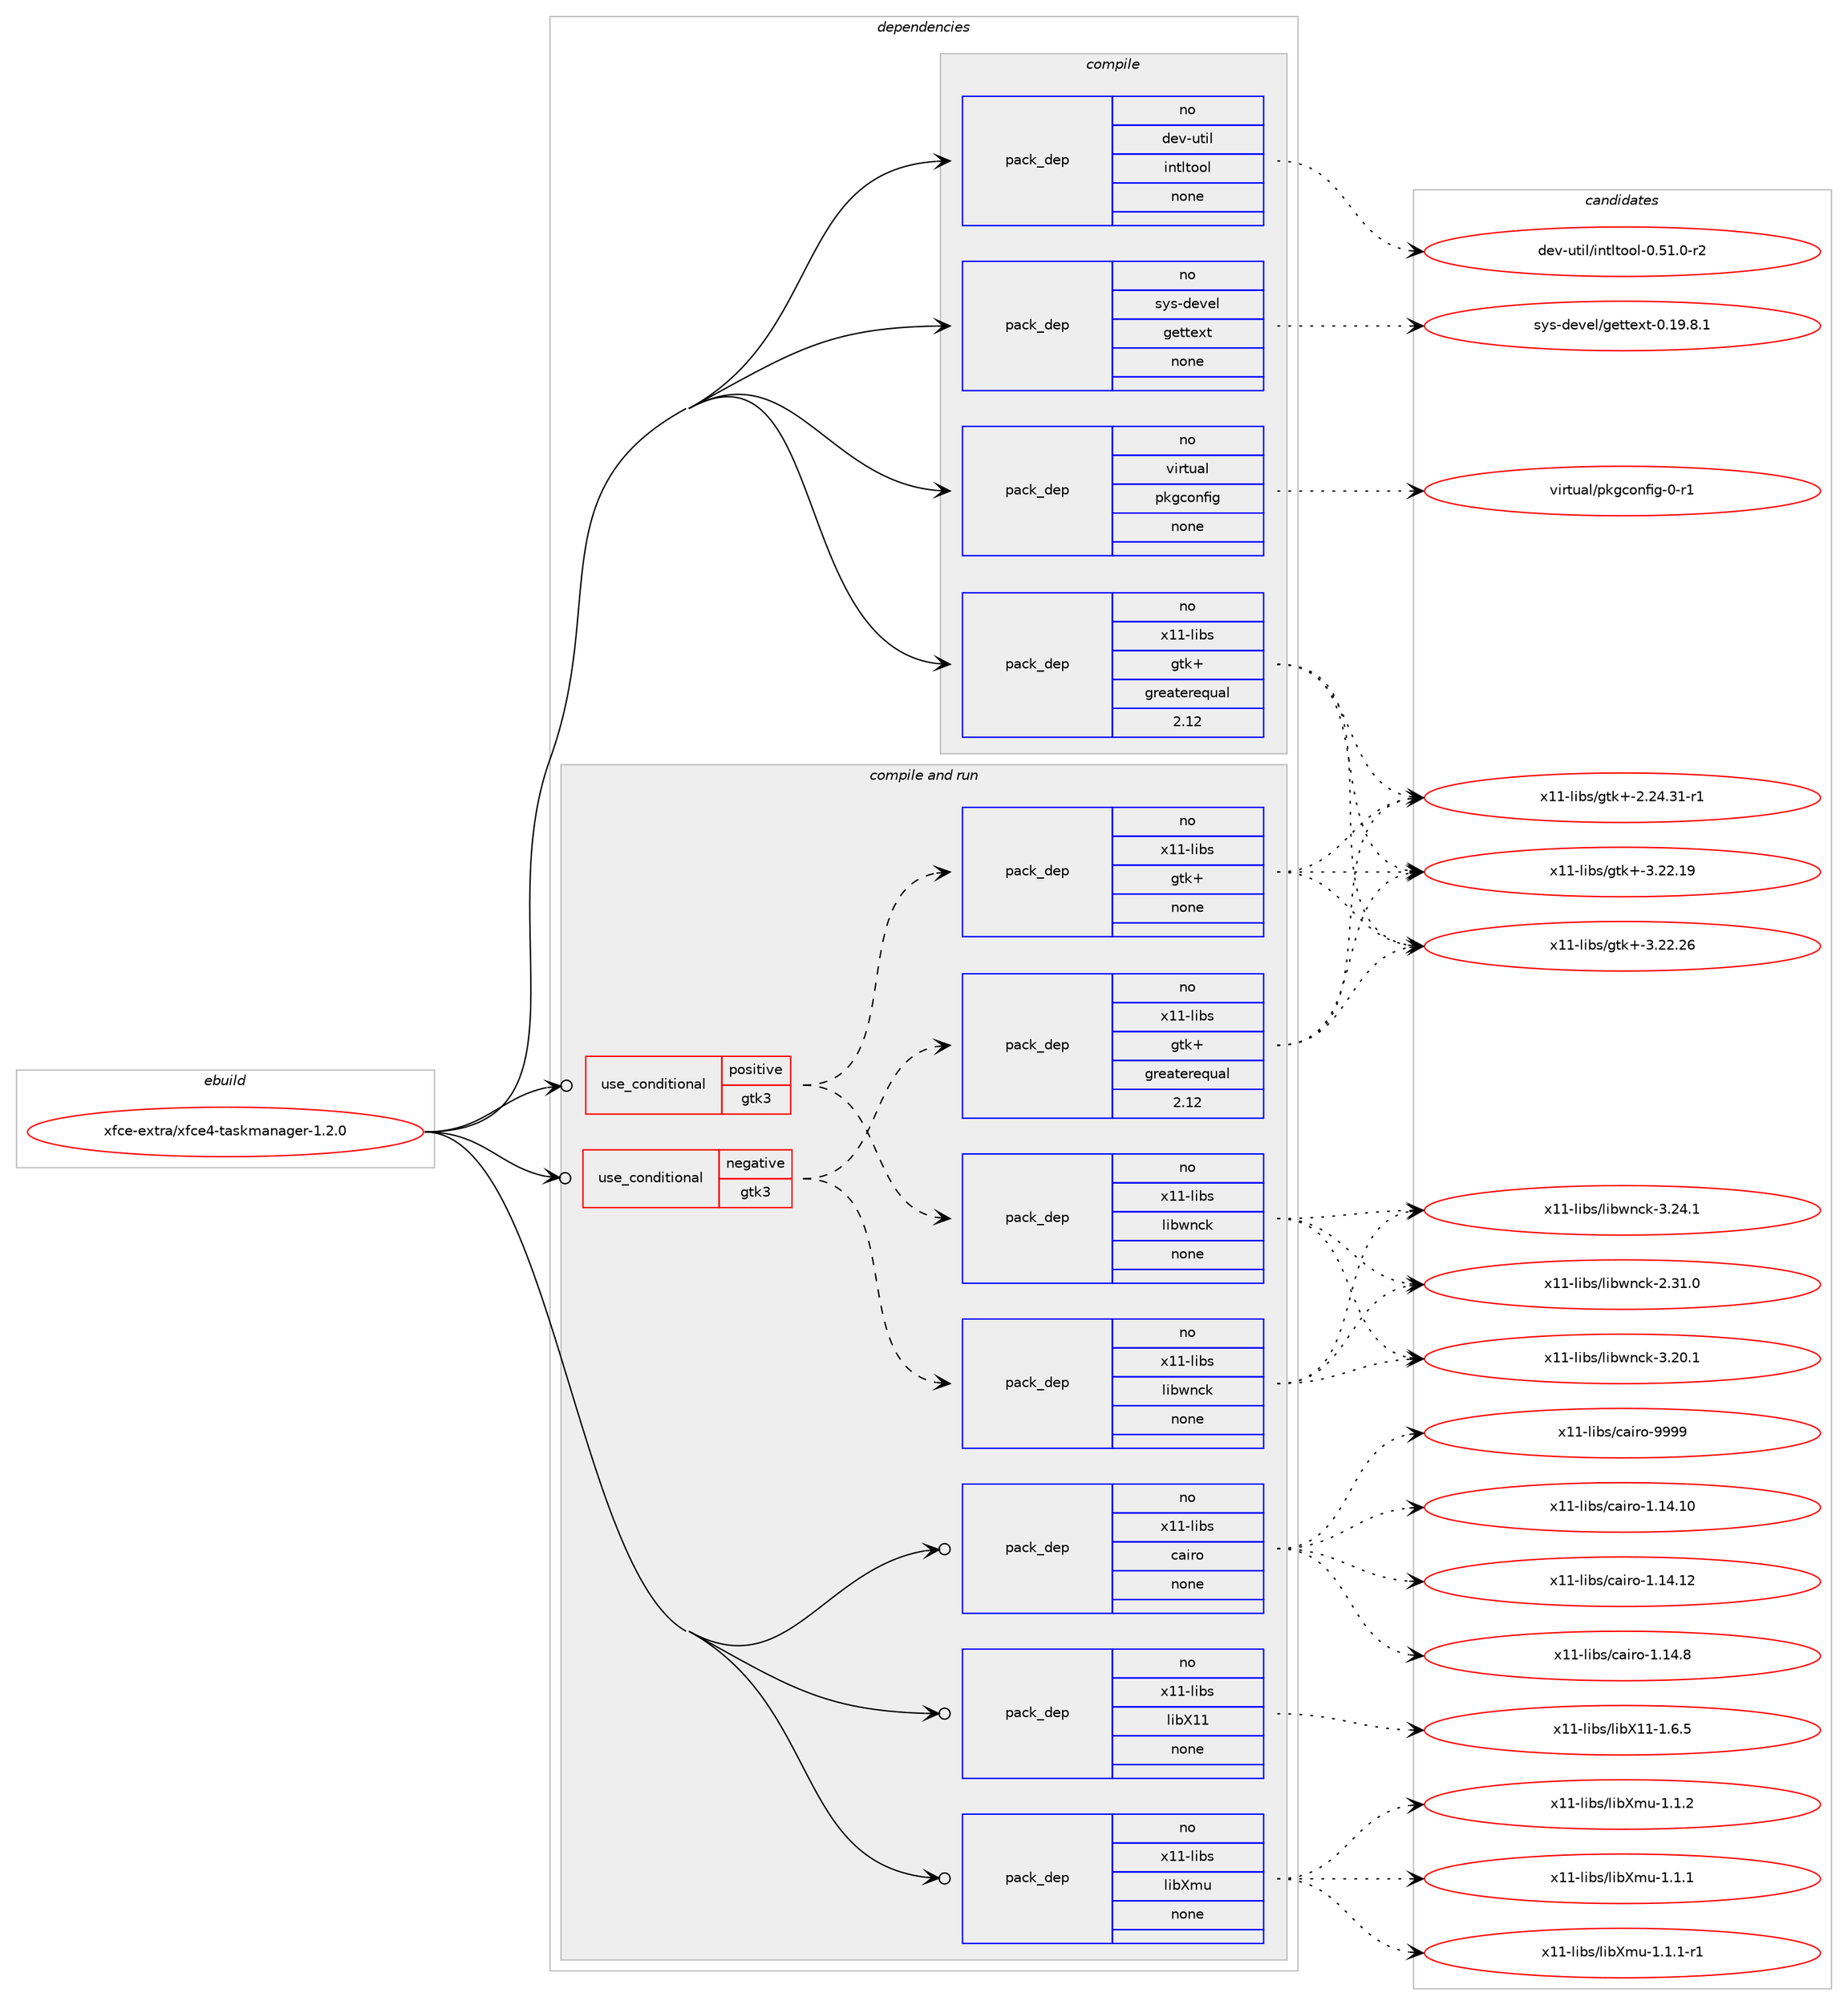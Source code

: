 digraph prolog {

# *************
# Graph options
# *************

newrank=true;
concentrate=true;
compound=true;
graph [rankdir=LR,fontname=Helvetica,fontsize=10,ranksep=1.5];#, ranksep=2.5, nodesep=0.2];
edge  [arrowhead=vee];
node  [fontname=Helvetica,fontsize=10];

# **********
# The ebuild
# **********

subgraph cluster_leftcol {
color=gray;
rank=same;
label=<<i>ebuild</i>>;
id [label="xfce-extra/xfce4-taskmanager-1.2.0", color=red, width=4, href="../xfce-extra/xfce4-taskmanager-1.2.0.svg"];
}

# ****************
# The dependencies
# ****************

subgraph cluster_midcol {
color=gray;
label=<<i>dependencies</i>>;
subgraph cluster_compile {
fillcolor="#eeeeee";
style=filled;
label=<<i>compile</i>>;
subgraph pack6590 {
dependency7515 [label=<<TABLE BORDER="0" CELLBORDER="1" CELLSPACING="0" CELLPADDING="4" WIDTH="220"><TR><TD ROWSPAN="6" CELLPADDING="30">pack_dep</TD></TR><TR><TD WIDTH="110">no</TD></TR><TR><TD>dev-util</TD></TR><TR><TD>intltool</TD></TR><TR><TD>none</TD></TR><TR><TD></TD></TR></TABLE>>, shape=none, color=blue];
}
id:e -> dependency7515:w [weight=20,style="solid",arrowhead="vee"];
subgraph pack6591 {
dependency7516 [label=<<TABLE BORDER="0" CELLBORDER="1" CELLSPACING="0" CELLPADDING="4" WIDTH="220"><TR><TD ROWSPAN="6" CELLPADDING="30">pack_dep</TD></TR><TR><TD WIDTH="110">no</TD></TR><TR><TD>sys-devel</TD></TR><TR><TD>gettext</TD></TR><TR><TD>none</TD></TR><TR><TD></TD></TR></TABLE>>, shape=none, color=blue];
}
id:e -> dependency7516:w [weight=20,style="solid",arrowhead="vee"];
subgraph pack6592 {
dependency7517 [label=<<TABLE BORDER="0" CELLBORDER="1" CELLSPACING="0" CELLPADDING="4" WIDTH="220"><TR><TD ROWSPAN="6" CELLPADDING="30">pack_dep</TD></TR><TR><TD WIDTH="110">no</TD></TR><TR><TD>virtual</TD></TR><TR><TD>pkgconfig</TD></TR><TR><TD>none</TD></TR><TR><TD></TD></TR></TABLE>>, shape=none, color=blue];
}
id:e -> dependency7517:w [weight=20,style="solid",arrowhead="vee"];
subgraph pack6593 {
dependency7518 [label=<<TABLE BORDER="0" CELLBORDER="1" CELLSPACING="0" CELLPADDING="4" WIDTH="220"><TR><TD ROWSPAN="6" CELLPADDING="30">pack_dep</TD></TR><TR><TD WIDTH="110">no</TD></TR><TR><TD>x11-libs</TD></TR><TR><TD>gtk+</TD></TR><TR><TD>greaterequal</TD></TR><TR><TD>2.12</TD></TR></TABLE>>, shape=none, color=blue];
}
id:e -> dependency7518:w [weight=20,style="solid",arrowhead="vee"];
}
subgraph cluster_compileandrun {
fillcolor="#eeeeee";
style=filled;
label=<<i>compile and run</i>>;
subgraph cond853 {
dependency7519 [label=<<TABLE BORDER="0" CELLBORDER="1" CELLSPACING="0" CELLPADDING="4"><TR><TD ROWSPAN="3" CELLPADDING="10">use_conditional</TD></TR><TR><TD>negative</TD></TR><TR><TD>gtk3</TD></TR></TABLE>>, shape=none, color=red];
subgraph pack6594 {
dependency7520 [label=<<TABLE BORDER="0" CELLBORDER="1" CELLSPACING="0" CELLPADDING="4" WIDTH="220"><TR><TD ROWSPAN="6" CELLPADDING="30">pack_dep</TD></TR><TR><TD WIDTH="110">no</TD></TR><TR><TD>x11-libs</TD></TR><TR><TD>gtk+</TD></TR><TR><TD>greaterequal</TD></TR><TR><TD>2.12</TD></TR></TABLE>>, shape=none, color=blue];
}
dependency7519:e -> dependency7520:w [weight=20,style="dashed",arrowhead="vee"];
subgraph pack6595 {
dependency7521 [label=<<TABLE BORDER="0" CELLBORDER="1" CELLSPACING="0" CELLPADDING="4" WIDTH="220"><TR><TD ROWSPAN="6" CELLPADDING="30">pack_dep</TD></TR><TR><TD WIDTH="110">no</TD></TR><TR><TD>x11-libs</TD></TR><TR><TD>libwnck</TD></TR><TR><TD>none</TD></TR><TR><TD></TD></TR></TABLE>>, shape=none, color=blue];
}
dependency7519:e -> dependency7521:w [weight=20,style="dashed",arrowhead="vee"];
}
id:e -> dependency7519:w [weight=20,style="solid",arrowhead="odotvee"];
subgraph cond854 {
dependency7522 [label=<<TABLE BORDER="0" CELLBORDER="1" CELLSPACING="0" CELLPADDING="4"><TR><TD ROWSPAN="3" CELLPADDING="10">use_conditional</TD></TR><TR><TD>positive</TD></TR><TR><TD>gtk3</TD></TR></TABLE>>, shape=none, color=red];
subgraph pack6596 {
dependency7523 [label=<<TABLE BORDER="0" CELLBORDER="1" CELLSPACING="0" CELLPADDING="4" WIDTH="220"><TR><TD ROWSPAN="6" CELLPADDING="30">pack_dep</TD></TR><TR><TD WIDTH="110">no</TD></TR><TR><TD>x11-libs</TD></TR><TR><TD>gtk+</TD></TR><TR><TD>none</TD></TR><TR><TD></TD></TR></TABLE>>, shape=none, color=blue];
}
dependency7522:e -> dependency7523:w [weight=20,style="dashed",arrowhead="vee"];
subgraph pack6597 {
dependency7524 [label=<<TABLE BORDER="0" CELLBORDER="1" CELLSPACING="0" CELLPADDING="4" WIDTH="220"><TR><TD ROWSPAN="6" CELLPADDING="30">pack_dep</TD></TR><TR><TD WIDTH="110">no</TD></TR><TR><TD>x11-libs</TD></TR><TR><TD>libwnck</TD></TR><TR><TD>none</TD></TR><TR><TD></TD></TR></TABLE>>, shape=none, color=blue];
}
dependency7522:e -> dependency7524:w [weight=20,style="dashed",arrowhead="vee"];
}
id:e -> dependency7522:w [weight=20,style="solid",arrowhead="odotvee"];
subgraph pack6598 {
dependency7525 [label=<<TABLE BORDER="0" CELLBORDER="1" CELLSPACING="0" CELLPADDING="4" WIDTH="220"><TR><TD ROWSPAN="6" CELLPADDING="30">pack_dep</TD></TR><TR><TD WIDTH="110">no</TD></TR><TR><TD>x11-libs</TD></TR><TR><TD>cairo</TD></TR><TR><TD>none</TD></TR><TR><TD></TD></TR></TABLE>>, shape=none, color=blue];
}
id:e -> dependency7525:w [weight=20,style="solid",arrowhead="odotvee"];
subgraph pack6599 {
dependency7526 [label=<<TABLE BORDER="0" CELLBORDER="1" CELLSPACING="0" CELLPADDING="4" WIDTH="220"><TR><TD ROWSPAN="6" CELLPADDING="30">pack_dep</TD></TR><TR><TD WIDTH="110">no</TD></TR><TR><TD>x11-libs</TD></TR><TR><TD>libX11</TD></TR><TR><TD>none</TD></TR><TR><TD></TD></TR></TABLE>>, shape=none, color=blue];
}
id:e -> dependency7526:w [weight=20,style="solid",arrowhead="odotvee"];
subgraph pack6600 {
dependency7527 [label=<<TABLE BORDER="0" CELLBORDER="1" CELLSPACING="0" CELLPADDING="4" WIDTH="220"><TR><TD ROWSPAN="6" CELLPADDING="30">pack_dep</TD></TR><TR><TD WIDTH="110">no</TD></TR><TR><TD>x11-libs</TD></TR><TR><TD>libXmu</TD></TR><TR><TD>none</TD></TR><TR><TD></TD></TR></TABLE>>, shape=none, color=blue];
}
id:e -> dependency7527:w [weight=20,style="solid",arrowhead="odotvee"];
}
subgraph cluster_run {
fillcolor="#eeeeee";
style=filled;
label=<<i>run</i>>;
}
}

# **************
# The candidates
# **************

subgraph cluster_choices {
rank=same;
color=gray;
label=<<i>candidates</i>>;

subgraph choice6590 {
color=black;
nodesep=1;
choice1001011184511711610510847105110116108116111111108454846534946484511450 [label="dev-util/intltool-0.51.0-r2", color=red, width=4,href="../dev-util/intltool-0.51.0-r2.svg"];
dependency7515:e -> choice1001011184511711610510847105110116108116111111108454846534946484511450:w [style=dotted,weight="100"];
}
subgraph choice6591 {
color=black;
nodesep=1;
choice1151211154510010111810110847103101116116101120116454846495746564649 [label="sys-devel/gettext-0.19.8.1", color=red, width=4,href="../sys-devel/gettext-0.19.8.1.svg"];
dependency7516:e -> choice1151211154510010111810110847103101116116101120116454846495746564649:w [style=dotted,weight="100"];
}
subgraph choice6592 {
color=black;
nodesep=1;
choice11810511411611797108471121071039911111010210510345484511449 [label="virtual/pkgconfig-0-r1", color=red, width=4,href="../virtual/pkgconfig-0-r1.svg"];
dependency7517:e -> choice11810511411611797108471121071039911111010210510345484511449:w [style=dotted,weight="100"];
}
subgraph choice6593 {
color=black;
nodesep=1;
choice12049494510810598115471031161074345504650524651494511449 [label="x11-libs/gtk+-2.24.31-r1", color=red, width=4,href="../x11-libs/gtk+-2.24.31-r1.svg"];
choice1204949451081059811547103116107434551465050464957 [label="x11-libs/gtk+-3.22.19", color=red, width=4,href="../x11-libs/gtk+-3.22.19.svg"];
choice1204949451081059811547103116107434551465050465054 [label="x11-libs/gtk+-3.22.26", color=red, width=4,href="../x11-libs/gtk+-3.22.26.svg"];
dependency7518:e -> choice12049494510810598115471031161074345504650524651494511449:w [style=dotted,weight="100"];
dependency7518:e -> choice1204949451081059811547103116107434551465050464957:w [style=dotted,weight="100"];
dependency7518:e -> choice1204949451081059811547103116107434551465050465054:w [style=dotted,weight="100"];
}
subgraph choice6594 {
color=black;
nodesep=1;
choice12049494510810598115471031161074345504650524651494511449 [label="x11-libs/gtk+-2.24.31-r1", color=red, width=4,href="../x11-libs/gtk+-2.24.31-r1.svg"];
choice1204949451081059811547103116107434551465050464957 [label="x11-libs/gtk+-3.22.19", color=red, width=4,href="../x11-libs/gtk+-3.22.19.svg"];
choice1204949451081059811547103116107434551465050465054 [label="x11-libs/gtk+-3.22.26", color=red, width=4,href="../x11-libs/gtk+-3.22.26.svg"];
dependency7520:e -> choice12049494510810598115471031161074345504650524651494511449:w [style=dotted,weight="100"];
dependency7520:e -> choice1204949451081059811547103116107434551465050464957:w [style=dotted,weight="100"];
dependency7520:e -> choice1204949451081059811547103116107434551465050465054:w [style=dotted,weight="100"];
}
subgraph choice6595 {
color=black;
nodesep=1;
choice1204949451081059811547108105981191109910745504651494648 [label="x11-libs/libwnck-2.31.0", color=red, width=4,href="../x11-libs/libwnck-2.31.0.svg"];
choice1204949451081059811547108105981191109910745514650484649 [label="x11-libs/libwnck-3.20.1", color=red, width=4,href="../x11-libs/libwnck-3.20.1.svg"];
choice1204949451081059811547108105981191109910745514650524649 [label="x11-libs/libwnck-3.24.1", color=red, width=4,href="../x11-libs/libwnck-3.24.1.svg"];
dependency7521:e -> choice1204949451081059811547108105981191109910745504651494648:w [style=dotted,weight="100"];
dependency7521:e -> choice1204949451081059811547108105981191109910745514650484649:w [style=dotted,weight="100"];
dependency7521:e -> choice1204949451081059811547108105981191109910745514650524649:w [style=dotted,weight="100"];
}
subgraph choice6596 {
color=black;
nodesep=1;
choice12049494510810598115471031161074345504650524651494511449 [label="x11-libs/gtk+-2.24.31-r1", color=red, width=4,href="../x11-libs/gtk+-2.24.31-r1.svg"];
choice1204949451081059811547103116107434551465050464957 [label="x11-libs/gtk+-3.22.19", color=red, width=4,href="../x11-libs/gtk+-3.22.19.svg"];
choice1204949451081059811547103116107434551465050465054 [label="x11-libs/gtk+-3.22.26", color=red, width=4,href="../x11-libs/gtk+-3.22.26.svg"];
dependency7523:e -> choice12049494510810598115471031161074345504650524651494511449:w [style=dotted,weight="100"];
dependency7523:e -> choice1204949451081059811547103116107434551465050464957:w [style=dotted,weight="100"];
dependency7523:e -> choice1204949451081059811547103116107434551465050465054:w [style=dotted,weight="100"];
}
subgraph choice6597 {
color=black;
nodesep=1;
choice1204949451081059811547108105981191109910745504651494648 [label="x11-libs/libwnck-2.31.0", color=red, width=4,href="../x11-libs/libwnck-2.31.0.svg"];
choice1204949451081059811547108105981191109910745514650484649 [label="x11-libs/libwnck-3.20.1", color=red, width=4,href="../x11-libs/libwnck-3.20.1.svg"];
choice1204949451081059811547108105981191109910745514650524649 [label="x11-libs/libwnck-3.24.1", color=red, width=4,href="../x11-libs/libwnck-3.24.1.svg"];
dependency7524:e -> choice1204949451081059811547108105981191109910745504651494648:w [style=dotted,weight="100"];
dependency7524:e -> choice1204949451081059811547108105981191109910745514650484649:w [style=dotted,weight="100"];
dependency7524:e -> choice1204949451081059811547108105981191109910745514650524649:w [style=dotted,weight="100"];
}
subgraph choice6598 {
color=black;
nodesep=1;
choice120494945108105981154799971051141114549464952464948 [label="x11-libs/cairo-1.14.10", color=red, width=4,href="../x11-libs/cairo-1.14.10.svg"];
choice120494945108105981154799971051141114549464952464950 [label="x11-libs/cairo-1.14.12", color=red, width=4,href="../x11-libs/cairo-1.14.12.svg"];
choice1204949451081059811547999710511411145494649524656 [label="x11-libs/cairo-1.14.8", color=red, width=4,href="../x11-libs/cairo-1.14.8.svg"];
choice120494945108105981154799971051141114557575757 [label="x11-libs/cairo-9999", color=red, width=4,href="../x11-libs/cairo-9999.svg"];
dependency7525:e -> choice120494945108105981154799971051141114549464952464948:w [style=dotted,weight="100"];
dependency7525:e -> choice120494945108105981154799971051141114549464952464950:w [style=dotted,weight="100"];
dependency7525:e -> choice1204949451081059811547999710511411145494649524656:w [style=dotted,weight="100"];
dependency7525:e -> choice120494945108105981154799971051141114557575757:w [style=dotted,weight="100"];
}
subgraph choice6599 {
color=black;
nodesep=1;
choice120494945108105981154710810598884949454946544653 [label="x11-libs/libX11-1.6.5", color=red, width=4,href="../x11-libs/libX11-1.6.5.svg"];
dependency7526:e -> choice120494945108105981154710810598884949454946544653:w [style=dotted,weight="100"];
}
subgraph choice6600 {
color=black;
nodesep=1;
choice12049494510810598115471081059888109117454946494649 [label="x11-libs/libXmu-1.1.1", color=red, width=4,href="../x11-libs/libXmu-1.1.1.svg"];
choice120494945108105981154710810598881091174549464946494511449 [label="x11-libs/libXmu-1.1.1-r1", color=red, width=4,href="../x11-libs/libXmu-1.1.1-r1.svg"];
choice12049494510810598115471081059888109117454946494650 [label="x11-libs/libXmu-1.1.2", color=red, width=4,href="../x11-libs/libXmu-1.1.2.svg"];
dependency7527:e -> choice12049494510810598115471081059888109117454946494649:w [style=dotted,weight="100"];
dependency7527:e -> choice120494945108105981154710810598881091174549464946494511449:w [style=dotted,weight="100"];
dependency7527:e -> choice12049494510810598115471081059888109117454946494650:w [style=dotted,weight="100"];
}
}

}

